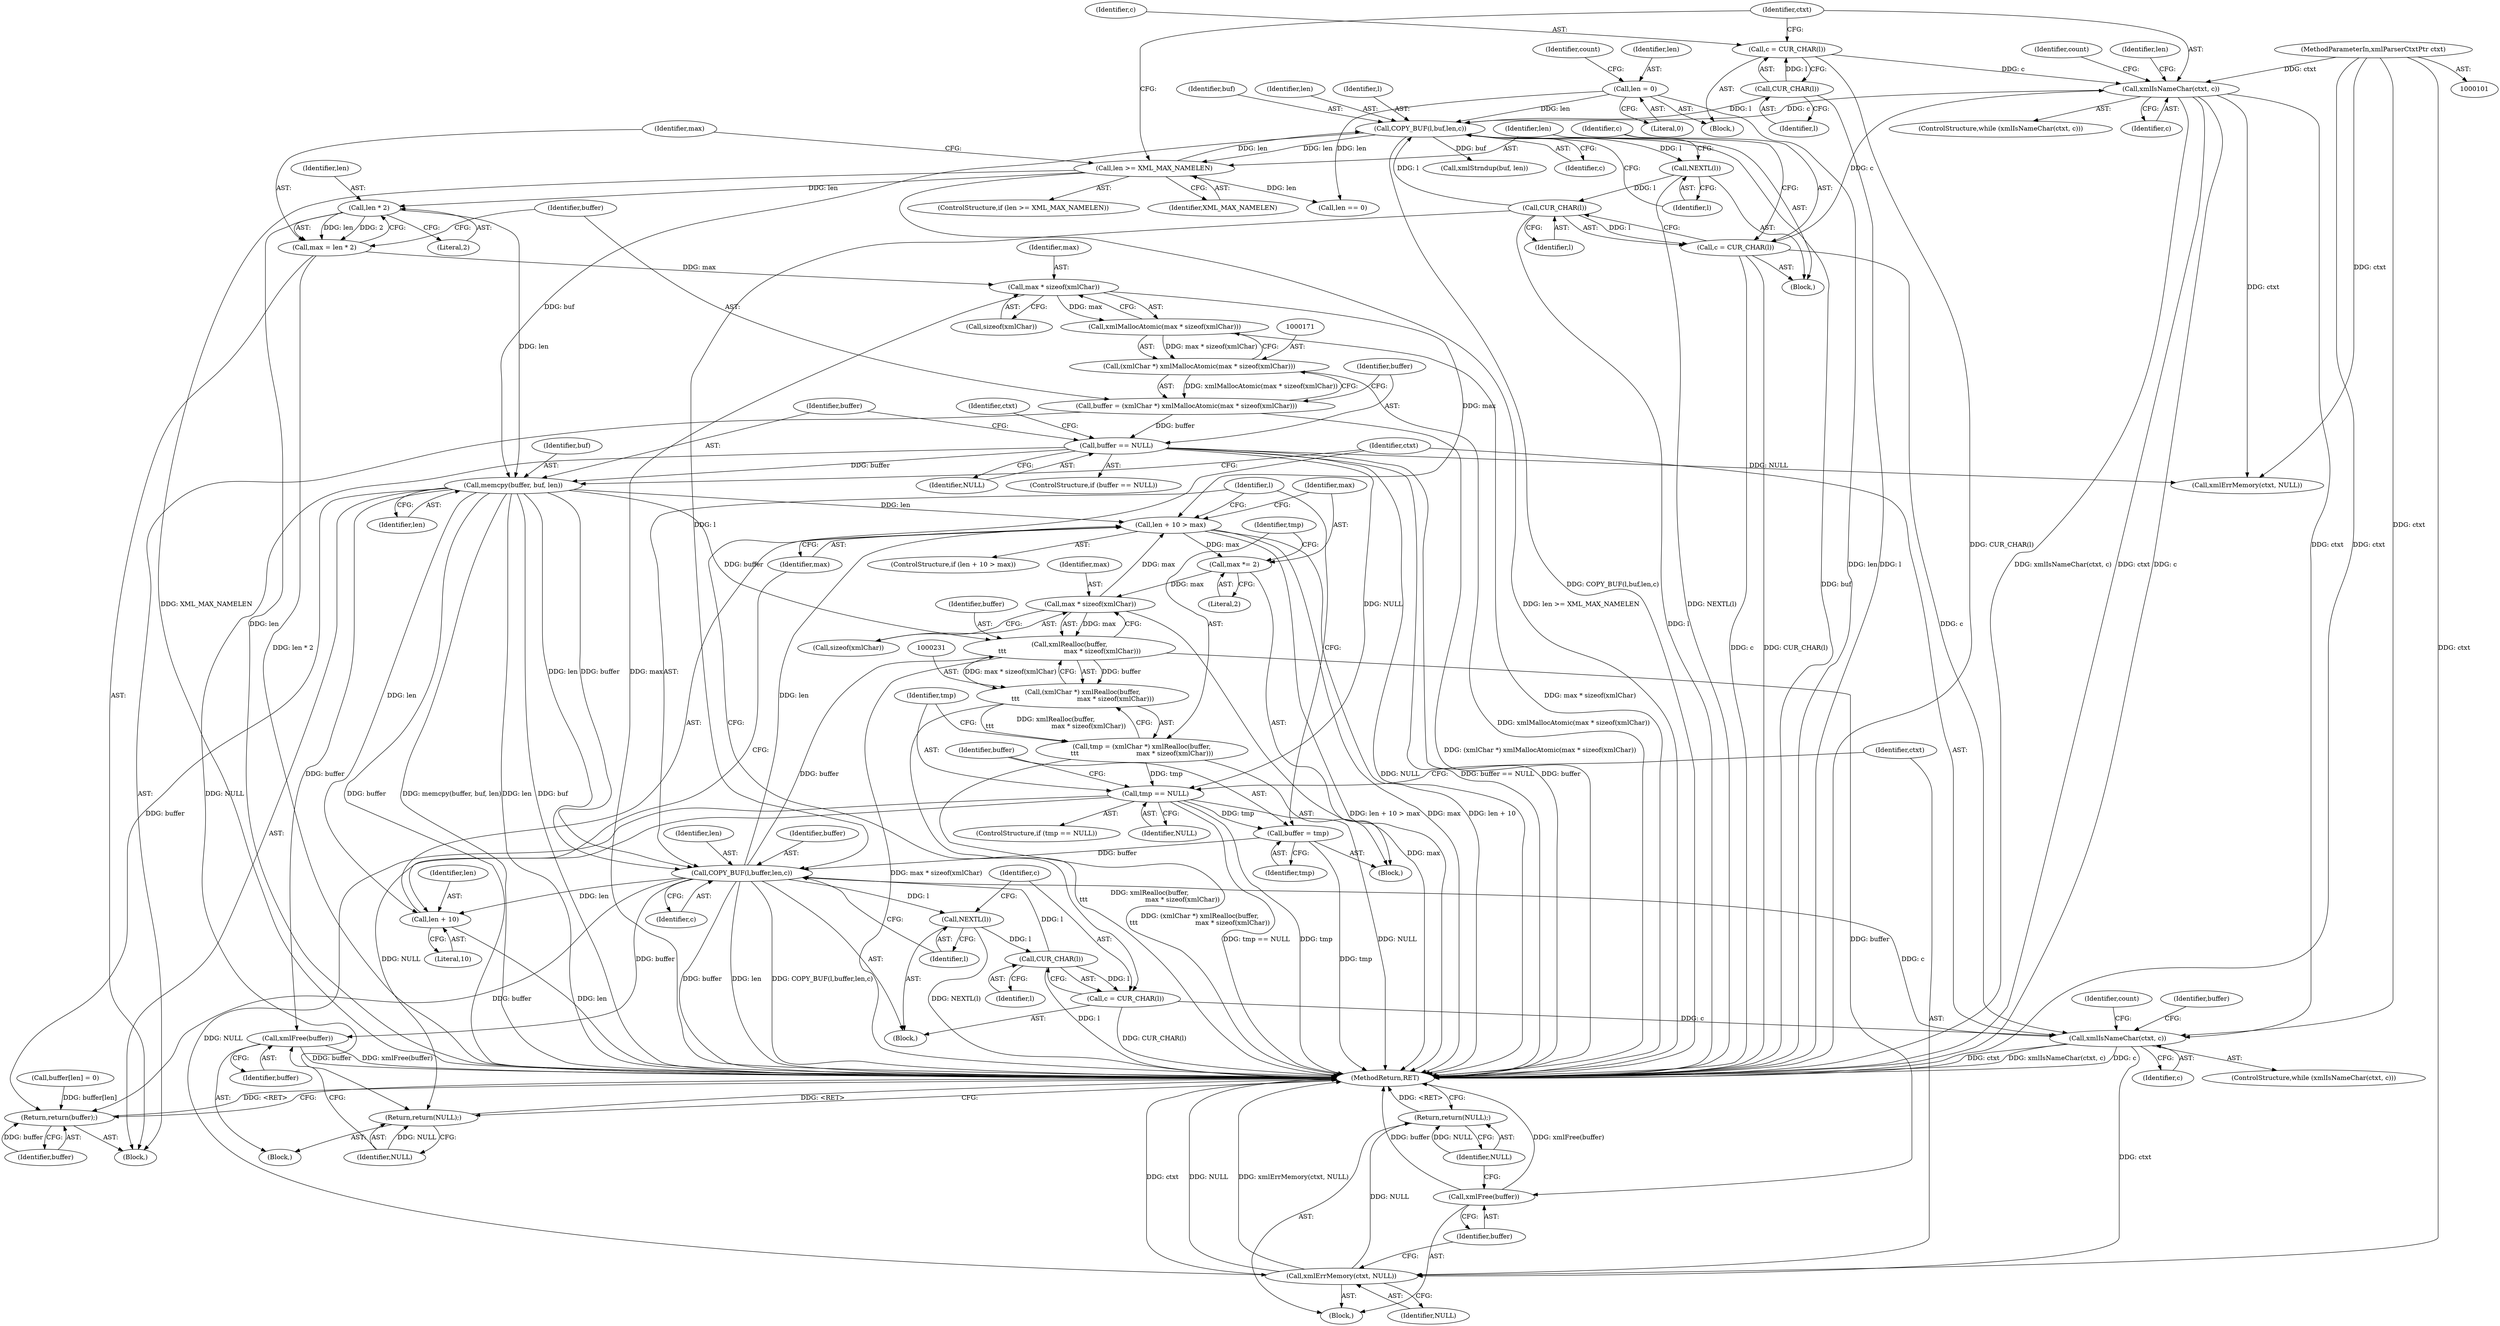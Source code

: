 digraph "0_Chrome_d0947db40187f4708c58e64cbd6013faf9eddeed_28@API" {
"1000187" [label="(Call,memcpy(buffer, buf, len))"];
"1000178" [label="(Call,buffer == NULL)"];
"1000168" [label="(Call,buffer = (xmlChar *) xmlMallocAtomic(max * sizeof(xmlChar)))"];
"1000170" [label="(Call,(xmlChar *) xmlMallocAtomic(max * sizeof(xmlChar)))"];
"1000172" [label="(Call,xmlMallocAtomic(max * sizeof(xmlChar)))"];
"1000173" [label="(Call,max * sizeof(xmlChar))"];
"1000163" [label="(Call,max = len * 2)"];
"1000165" [label="(Call,len * 2)"];
"1000157" [label="(Call,len >= XML_MAX_NAMELEN)"];
"1000145" [label="(Call,COPY_BUF(l,buf,len,c))"];
"1000128" [label="(Call,CUR_CHAR(l))"];
"1000154" [label="(Call,CUR_CHAR(l))"];
"1000150" [label="(Call,NEXTL(l))"];
"1000106" [label="(Call,len = 0)"];
"1000131" [label="(Call,xmlIsNameChar(ctxt, c))"];
"1000102" [label="(MethodParameterIn,xmlParserCtxtPtr ctxt)"];
"1000126" [label="(Call,c = CUR_CHAR(l))"];
"1000152" [label="(Call,c = CUR_CHAR(l))"];
"1000213" [label="(Call,xmlFree(buffer))"];
"1000218" [label="(Call,len + 10 > max)"];
"1000225" [label="(Call,max *= 2)"];
"1000234" [label="(Call,max * sizeof(xmlChar))"];
"1000232" [label="(Call,xmlRealloc(buffer,\n\t\t\t                            max * sizeof(xmlChar)))"];
"1000230" [label="(Call,(xmlChar *) xmlRealloc(buffer,\n\t\t\t                            max * sizeof(xmlChar)))"];
"1000228" [label="(Call,tmp = (xmlChar *) xmlRealloc(buffer,\n\t\t\t                            max * sizeof(xmlChar)))"];
"1000239" [label="(Call,tmp == NULL)"];
"1000215" [label="(Return,return(NULL);)"];
"1000243" [label="(Call,xmlErrMemory(ctxt, NULL))"];
"1000248" [label="(Return,return(NULL);)"];
"1000250" [label="(Call,buffer = tmp)"];
"1000253" [label="(Call,COPY_BUF(l,buffer,len,c))"];
"1000219" [label="(Call,len + 10)"];
"1000258" [label="(Call,NEXTL(l))"];
"1000262" [label="(Call,CUR_CHAR(l))"];
"1000260" [label="(Call,c = CUR_CHAR(l))"];
"1000192" [label="(Call,xmlIsNameChar(ctxt, c))"];
"1000269" [label="(Return,return(buffer);)"];
"1000246" [label="(Call,xmlFree(buffer))"];
"1000219" [label="(Call,len + 10)"];
"1000263" [label="(Identifier,l)"];
"1000150" [label="(Call,NEXTL(l))"];
"1000249" [label="(Identifier,NULL)"];
"1000163" [label="(Call,max = len * 2)"];
"1000156" [label="(ControlStructure,if (len >= XML_MAX_NAMELEN))"];
"1000272" [label="(Call,len == 0)"];
"1000245" [label="(Identifier,NULL)"];
"1000191" [label="(ControlStructure,while (xmlIsNameChar(ctxt, c)))"];
"1000257" [label="(Identifier,c)"];
"1000250" [label="(Call,buffer = tmp)"];
"1000213" [label="(Call,xmlFree(buffer))"];
"1000199" [label="(Identifier,count)"];
"1000232" [label="(Call,xmlRealloc(buffer,\n\t\t\t                            max * sizeof(xmlChar)))"];
"1000266" [label="(Identifier,buffer)"];
"1000179" [label="(Identifier,buffer)"];
"1000107" [label="(Identifier,len)"];
"1000192" [label="(Call,xmlIsNameChar(ctxt, c))"];
"1000229" [label="(Identifier,tmp)"];
"1000165" [label="(Call,len * 2)"];
"1000281" [label="(MethodReturn,RET)"];
"1000154" [label="(Call,CUR_CHAR(l))"];
"1000254" [label="(Identifier,l)"];
"1000134" [label="(Block,)"];
"1000239" [label="(Call,tmp == NULL)"];
"1000230" [label="(Call,(xmlChar *) xmlRealloc(buffer,\n\t\t\t                            max * sizeof(xmlChar)))"];
"1000270" [label="(Identifier,buffer)"];
"1000278" [label="(Call,xmlStrndup(buf, len))"];
"1000172" [label="(Call,xmlMallocAtomic(max * sizeof(xmlChar)))"];
"1000222" [label="(Identifier,max)"];
"1000147" [label="(Identifier,buf)"];
"1000183" [label="(Identifier,ctxt)"];
"1000212" [label="(Block,)"];
"1000228" [label="(Call,tmp = (xmlChar *) xmlRealloc(buffer,\n\t\t\t                            max * sizeof(xmlChar)))"];
"1000166" [label="(Identifier,len)"];
"1000261" [label="(Identifier,c)"];
"1000243" [label="(Call,xmlErrMemory(ctxt, NULL))"];
"1000127" [label="(Identifier,c)"];
"1000132" [label="(Identifier,ctxt)"];
"1000177" [label="(ControlStructure,if (buffer == NULL))"];
"1000148" [label="(Identifier,len)"];
"1000170" [label="(Call,(xmlChar *) xmlMallocAtomic(max * sizeof(xmlChar)))"];
"1000236" [label="(Call,sizeof(xmlChar))"];
"1000167" [label="(Literal,2)"];
"1000131" [label="(Call,xmlIsNameChar(ctxt, c))"];
"1000174" [label="(Identifier,max)"];
"1000149" [label="(Identifier,c)"];
"1000260" [label="(Call,c = CUR_CHAR(l))"];
"1000164" [label="(Identifier,max)"];
"1000190" [label="(Identifier,len)"];
"1000182" [label="(Call,xmlErrMemory(ctxt, NULL))"];
"1000233" [label="(Identifier,buffer)"];
"1000151" [label="(Identifier,l)"];
"1000126" [label="(Call,c = CUR_CHAR(l))"];
"1000259" [label="(Identifier,l)"];
"1000221" [label="(Literal,10)"];
"1000244" [label="(Identifier,ctxt)"];
"1000235" [label="(Identifier,max)"];
"1000251" [label="(Identifier,buffer)"];
"1000160" [label="(Block,)"];
"1000217" [label="(ControlStructure,if (len + 10 > max))"];
"1000240" [label="(Identifier,tmp)"];
"1000157" [label="(Call,len >= XML_MAX_NAMELEN)"];
"1000138" [label="(Identifier,count)"];
"1000129" [label="(Identifier,l)"];
"1000128" [label="(Call,CUR_CHAR(l))"];
"1000103" [label="(Block,)"];
"1000158" [label="(Identifier,len)"];
"1000225" [label="(Call,max *= 2)"];
"1000187" [label="(Call,memcpy(buffer, buf, len))"];
"1000215" [label="(Return,return(NULL);)"];
"1000130" [label="(ControlStructure,while (xmlIsNameChar(ctxt, c)))"];
"1000169" [label="(Identifier,buffer)"];
"1000189" [label="(Identifier,buf)"];
"1000247" [label="(Identifier,buffer)"];
"1000256" [label="(Identifier,len)"];
"1000168" [label="(Call,buffer = (xmlChar *) xmlMallocAtomic(max * sizeof(xmlChar)))"];
"1000188" [label="(Identifier,buffer)"];
"1000264" [label="(Call,buffer[len] = 0)"];
"1000159" [label="(Identifier,XML_MAX_NAMELEN)"];
"1000195" [label="(Block,)"];
"1000220" [label="(Identifier,len)"];
"1000153" [label="(Identifier,c)"];
"1000218" [label="(Call,len + 10 > max)"];
"1000180" [label="(Identifier,NULL)"];
"1000223" [label="(Block,)"];
"1000253" [label="(Call,COPY_BUF(l,buffer,len,c))"];
"1000234" [label="(Call,max * sizeof(xmlChar))"];
"1000248" [label="(Return,return(NULL);)"];
"1000246" [label="(Call,xmlFree(buffer))"];
"1000269" [label="(Return,return(buffer);)"];
"1000273" [label="(Identifier,len)"];
"1000146" [label="(Identifier,l)"];
"1000175" [label="(Call,sizeof(xmlChar))"];
"1000155" [label="(Identifier,l)"];
"1000194" [label="(Identifier,c)"];
"1000108" [label="(Literal,0)"];
"1000214" [label="(Identifier,buffer)"];
"1000216" [label="(Identifier,NULL)"];
"1000242" [label="(Block,)"];
"1000262" [label="(Call,CUR_CHAR(l))"];
"1000258" [label="(Call,NEXTL(l))"];
"1000133" [label="(Identifier,c)"];
"1000102" [label="(MethodParameterIn,xmlParserCtxtPtr ctxt)"];
"1000178" [label="(Call,buffer == NULL)"];
"1000113" [label="(Identifier,count)"];
"1000173" [label="(Call,max * sizeof(xmlChar))"];
"1000241" [label="(Identifier,NULL)"];
"1000238" [label="(ControlStructure,if (tmp == NULL))"];
"1000227" [label="(Literal,2)"];
"1000145" [label="(Call,COPY_BUF(l,buf,len,c))"];
"1000193" [label="(Identifier,ctxt)"];
"1000152" [label="(Call,c = CUR_CHAR(l))"];
"1000252" [label="(Identifier,tmp)"];
"1000106" [label="(Call,len = 0)"];
"1000226" [label="(Identifier,max)"];
"1000255" [label="(Identifier,buffer)"];
"1000187" -> "1000160"  [label="AST: "];
"1000187" -> "1000190"  [label="CFG: "];
"1000188" -> "1000187"  [label="AST: "];
"1000189" -> "1000187"  [label="AST: "];
"1000190" -> "1000187"  [label="AST: "];
"1000193" -> "1000187"  [label="CFG: "];
"1000187" -> "1000281"  [label="DDG: buffer"];
"1000187" -> "1000281"  [label="DDG: memcpy(buffer, buf, len)"];
"1000187" -> "1000281"  [label="DDG: len"];
"1000187" -> "1000281"  [label="DDG: buf"];
"1000178" -> "1000187"  [label="DDG: buffer"];
"1000145" -> "1000187"  [label="DDG: buf"];
"1000165" -> "1000187"  [label="DDG: len"];
"1000187" -> "1000213"  [label="DDG: buffer"];
"1000187" -> "1000218"  [label="DDG: len"];
"1000187" -> "1000219"  [label="DDG: len"];
"1000187" -> "1000232"  [label="DDG: buffer"];
"1000187" -> "1000253"  [label="DDG: buffer"];
"1000187" -> "1000253"  [label="DDG: len"];
"1000187" -> "1000269"  [label="DDG: buffer"];
"1000178" -> "1000177"  [label="AST: "];
"1000178" -> "1000180"  [label="CFG: "];
"1000179" -> "1000178"  [label="AST: "];
"1000180" -> "1000178"  [label="AST: "];
"1000183" -> "1000178"  [label="CFG: "];
"1000188" -> "1000178"  [label="CFG: "];
"1000178" -> "1000281"  [label="DDG: buffer == NULL"];
"1000178" -> "1000281"  [label="DDG: buffer"];
"1000178" -> "1000281"  [label="DDG: NULL"];
"1000168" -> "1000178"  [label="DDG: buffer"];
"1000178" -> "1000182"  [label="DDG: NULL"];
"1000178" -> "1000215"  [label="DDG: NULL"];
"1000178" -> "1000239"  [label="DDG: NULL"];
"1000168" -> "1000160"  [label="AST: "];
"1000168" -> "1000170"  [label="CFG: "];
"1000169" -> "1000168"  [label="AST: "];
"1000170" -> "1000168"  [label="AST: "];
"1000179" -> "1000168"  [label="CFG: "];
"1000168" -> "1000281"  [label="DDG: (xmlChar *) xmlMallocAtomic(max * sizeof(xmlChar))"];
"1000170" -> "1000168"  [label="DDG: xmlMallocAtomic(max * sizeof(xmlChar))"];
"1000170" -> "1000172"  [label="CFG: "];
"1000171" -> "1000170"  [label="AST: "];
"1000172" -> "1000170"  [label="AST: "];
"1000170" -> "1000281"  [label="DDG: xmlMallocAtomic(max * sizeof(xmlChar))"];
"1000172" -> "1000170"  [label="DDG: max * sizeof(xmlChar)"];
"1000172" -> "1000173"  [label="CFG: "];
"1000173" -> "1000172"  [label="AST: "];
"1000172" -> "1000281"  [label="DDG: max * sizeof(xmlChar)"];
"1000173" -> "1000172"  [label="DDG: max"];
"1000173" -> "1000175"  [label="CFG: "];
"1000174" -> "1000173"  [label="AST: "];
"1000175" -> "1000173"  [label="AST: "];
"1000173" -> "1000281"  [label="DDG: max"];
"1000163" -> "1000173"  [label="DDG: max"];
"1000173" -> "1000218"  [label="DDG: max"];
"1000163" -> "1000160"  [label="AST: "];
"1000163" -> "1000165"  [label="CFG: "];
"1000164" -> "1000163"  [label="AST: "];
"1000165" -> "1000163"  [label="AST: "];
"1000169" -> "1000163"  [label="CFG: "];
"1000163" -> "1000281"  [label="DDG: len * 2"];
"1000165" -> "1000163"  [label="DDG: len"];
"1000165" -> "1000163"  [label="DDG: 2"];
"1000165" -> "1000167"  [label="CFG: "];
"1000166" -> "1000165"  [label="AST: "];
"1000167" -> "1000165"  [label="AST: "];
"1000165" -> "1000281"  [label="DDG: len"];
"1000157" -> "1000165"  [label="DDG: len"];
"1000157" -> "1000156"  [label="AST: "];
"1000157" -> "1000159"  [label="CFG: "];
"1000158" -> "1000157"  [label="AST: "];
"1000159" -> "1000157"  [label="AST: "];
"1000132" -> "1000157"  [label="CFG: "];
"1000164" -> "1000157"  [label="CFG: "];
"1000157" -> "1000281"  [label="DDG: len >= XML_MAX_NAMELEN"];
"1000157" -> "1000281"  [label="DDG: XML_MAX_NAMELEN"];
"1000157" -> "1000145"  [label="DDG: len"];
"1000145" -> "1000157"  [label="DDG: len"];
"1000157" -> "1000272"  [label="DDG: len"];
"1000145" -> "1000134"  [label="AST: "];
"1000145" -> "1000149"  [label="CFG: "];
"1000146" -> "1000145"  [label="AST: "];
"1000147" -> "1000145"  [label="AST: "];
"1000148" -> "1000145"  [label="AST: "];
"1000149" -> "1000145"  [label="AST: "];
"1000151" -> "1000145"  [label="CFG: "];
"1000145" -> "1000281"  [label="DDG: COPY_BUF(l,buf,len,c)"];
"1000145" -> "1000281"  [label="DDG: buf"];
"1000128" -> "1000145"  [label="DDG: l"];
"1000154" -> "1000145"  [label="DDG: l"];
"1000106" -> "1000145"  [label="DDG: len"];
"1000131" -> "1000145"  [label="DDG: c"];
"1000145" -> "1000150"  [label="DDG: l"];
"1000145" -> "1000278"  [label="DDG: buf"];
"1000128" -> "1000126"  [label="AST: "];
"1000128" -> "1000129"  [label="CFG: "];
"1000129" -> "1000128"  [label="AST: "];
"1000126" -> "1000128"  [label="CFG: "];
"1000128" -> "1000281"  [label="DDG: l"];
"1000128" -> "1000126"  [label="DDG: l"];
"1000154" -> "1000152"  [label="AST: "];
"1000154" -> "1000155"  [label="CFG: "];
"1000155" -> "1000154"  [label="AST: "];
"1000152" -> "1000154"  [label="CFG: "];
"1000154" -> "1000281"  [label="DDG: l"];
"1000154" -> "1000152"  [label="DDG: l"];
"1000150" -> "1000154"  [label="DDG: l"];
"1000154" -> "1000253"  [label="DDG: l"];
"1000150" -> "1000134"  [label="AST: "];
"1000150" -> "1000151"  [label="CFG: "];
"1000151" -> "1000150"  [label="AST: "];
"1000153" -> "1000150"  [label="CFG: "];
"1000150" -> "1000281"  [label="DDG: NEXTL(l)"];
"1000106" -> "1000103"  [label="AST: "];
"1000106" -> "1000108"  [label="CFG: "];
"1000107" -> "1000106"  [label="AST: "];
"1000108" -> "1000106"  [label="AST: "];
"1000113" -> "1000106"  [label="CFG: "];
"1000106" -> "1000281"  [label="DDG: len"];
"1000106" -> "1000272"  [label="DDG: len"];
"1000131" -> "1000130"  [label="AST: "];
"1000131" -> "1000133"  [label="CFG: "];
"1000132" -> "1000131"  [label="AST: "];
"1000133" -> "1000131"  [label="AST: "];
"1000138" -> "1000131"  [label="CFG: "];
"1000273" -> "1000131"  [label="CFG: "];
"1000131" -> "1000281"  [label="DDG: ctxt"];
"1000131" -> "1000281"  [label="DDG: c"];
"1000131" -> "1000281"  [label="DDG: xmlIsNameChar(ctxt, c)"];
"1000102" -> "1000131"  [label="DDG: ctxt"];
"1000126" -> "1000131"  [label="DDG: c"];
"1000152" -> "1000131"  [label="DDG: c"];
"1000131" -> "1000182"  [label="DDG: ctxt"];
"1000131" -> "1000192"  [label="DDG: ctxt"];
"1000102" -> "1000101"  [label="AST: "];
"1000102" -> "1000281"  [label="DDG: ctxt"];
"1000102" -> "1000182"  [label="DDG: ctxt"];
"1000102" -> "1000192"  [label="DDG: ctxt"];
"1000102" -> "1000243"  [label="DDG: ctxt"];
"1000126" -> "1000103"  [label="AST: "];
"1000127" -> "1000126"  [label="AST: "];
"1000132" -> "1000126"  [label="CFG: "];
"1000126" -> "1000281"  [label="DDG: CUR_CHAR(l)"];
"1000152" -> "1000134"  [label="AST: "];
"1000153" -> "1000152"  [label="AST: "];
"1000158" -> "1000152"  [label="CFG: "];
"1000152" -> "1000281"  [label="DDG: c"];
"1000152" -> "1000281"  [label="DDG: CUR_CHAR(l)"];
"1000152" -> "1000192"  [label="DDG: c"];
"1000213" -> "1000212"  [label="AST: "];
"1000213" -> "1000214"  [label="CFG: "];
"1000214" -> "1000213"  [label="AST: "];
"1000216" -> "1000213"  [label="CFG: "];
"1000213" -> "1000281"  [label="DDG: buffer"];
"1000213" -> "1000281"  [label="DDG: xmlFree(buffer)"];
"1000253" -> "1000213"  [label="DDG: buffer"];
"1000218" -> "1000217"  [label="AST: "];
"1000218" -> "1000222"  [label="CFG: "];
"1000219" -> "1000218"  [label="AST: "];
"1000222" -> "1000218"  [label="AST: "];
"1000226" -> "1000218"  [label="CFG: "];
"1000254" -> "1000218"  [label="CFG: "];
"1000218" -> "1000281"  [label="DDG: len + 10"];
"1000218" -> "1000281"  [label="DDG: len + 10 > max"];
"1000218" -> "1000281"  [label="DDG: max"];
"1000253" -> "1000218"  [label="DDG: len"];
"1000234" -> "1000218"  [label="DDG: max"];
"1000218" -> "1000225"  [label="DDG: max"];
"1000225" -> "1000223"  [label="AST: "];
"1000225" -> "1000227"  [label="CFG: "];
"1000226" -> "1000225"  [label="AST: "];
"1000227" -> "1000225"  [label="AST: "];
"1000229" -> "1000225"  [label="CFG: "];
"1000225" -> "1000234"  [label="DDG: max"];
"1000234" -> "1000232"  [label="AST: "];
"1000234" -> "1000236"  [label="CFG: "];
"1000235" -> "1000234"  [label="AST: "];
"1000236" -> "1000234"  [label="AST: "];
"1000232" -> "1000234"  [label="CFG: "];
"1000234" -> "1000281"  [label="DDG: max"];
"1000234" -> "1000232"  [label="DDG: max"];
"1000232" -> "1000230"  [label="AST: "];
"1000233" -> "1000232"  [label="AST: "];
"1000230" -> "1000232"  [label="CFG: "];
"1000232" -> "1000281"  [label="DDG: max * sizeof(xmlChar)"];
"1000232" -> "1000230"  [label="DDG: buffer"];
"1000232" -> "1000230"  [label="DDG: max * sizeof(xmlChar)"];
"1000253" -> "1000232"  [label="DDG: buffer"];
"1000232" -> "1000246"  [label="DDG: buffer"];
"1000230" -> "1000228"  [label="AST: "];
"1000231" -> "1000230"  [label="AST: "];
"1000228" -> "1000230"  [label="CFG: "];
"1000230" -> "1000281"  [label="DDG: xmlRealloc(buffer,\n\t\t\t                            max * sizeof(xmlChar))"];
"1000230" -> "1000228"  [label="DDG: xmlRealloc(buffer,\n\t\t\t                            max * sizeof(xmlChar))"];
"1000228" -> "1000223"  [label="AST: "];
"1000229" -> "1000228"  [label="AST: "];
"1000240" -> "1000228"  [label="CFG: "];
"1000228" -> "1000281"  [label="DDG: (xmlChar *) xmlRealloc(buffer,\n\t\t\t                            max * sizeof(xmlChar))"];
"1000228" -> "1000239"  [label="DDG: tmp"];
"1000239" -> "1000238"  [label="AST: "];
"1000239" -> "1000241"  [label="CFG: "];
"1000240" -> "1000239"  [label="AST: "];
"1000241" -> "1000239"  [label="AST: "];
"1000244" -> "1000239"  [label="CFG: "];
"1000251" -> "1000239"  [label="CFG: "];
"1000239" -> "1000281"  [label="DDG: tmp == NULL"];
"1000239" -> "1000281"  [label="DDG: tmp"];
"1000239" -> "1000281"  [label="DDG: NULL"];
"1000239" -> "1000215"  [label="DDG: NULL"];
"1000239" -> "1000243"  [label="DDG: NULL"];
"1000239" -> "1000250"  [label="DDG: tmp"];
"1000215" -> "1000212"  [label="AST: "];
"1000215" -> "1000216"  [label="CFG: "];
"1000216" -> "1000215"  [label="AST: "];
"1000281" -> "1000215"  [label="CFG: "];
"1000215" -> "1000281"  [label="DDG: <RET>"];
"1000216" -> "1000215"  [label="DDG: NULL"];
"1000243" -> "1000242"  [label="AST: "];
"1000243" -> "1000245"  [label="CFG: "];
"1000244" -> "1000243"  [label="AST: "];
"1000245" -> "1000243"  [label="AST: "];
"1000247" -> "1000243"  [label="CFG: "];
"1000243" -> "1000281"  [label="DDG: ctxt"];
"1000243" -> "1000281"  [label="DDG: NULL"];
"1000243" -> "1000281"  [label="DDG: xmlErrMemory(ctxt, NULL)"];
"1000192" -> "1000243"  [label="DDG: ctxt"];
"1000243" -> "1000248"  [label="DDG: NULL"];
"1000248" -> "1000242"  [label="AST: "];
"1000248" -> "1000249"  [label="CFG: "];
"1000249" -> "1000248"  [label="AST: "];
"1000281" -> "1000248"  [label="CFG: "];
"1000248" -> "1000281"  [label="DDG: <RET>"];
"1000249" -> "1000248"  [label="DDG: NULL"];
"1000250" -> "1000223"  [label="AST: "];
"1000250" -> "1000252"  [label="CFG: "];
"1000251" -> "1000250"  [label="AST: "];
"1000252" -> "1000250"  [label="AST: "];
"1000254" -> "1000250"  [label="CFG: "];
"1000250" -> "1000281"  [label="DDG: tmp"];
"1000250" -> "1000253"  [label="DDG: buffer"];
"1000253" -> "1000195"  [label="AST: "];
"1000253" -> "1000257"  [label="CFG: "];
"1000254" -> "1000253"  [label="AST: "];
"1000255" -> "1000253"  [label="AST: "];
"1000256" -> "1000253"  [label="AST: "];
"1000257" -> "1000253"  [label="AST: "];
"1000259" -> "1000253"  [label="CFG: "];
"1000253" -> "1000281"  [label="DDG: COPY_BUF(l,buffer,len,c)"];
"1000253" -> "1000281"  [label="DDG: buffer"];
"1000253" -> "1000281"  [label="DDG: len"];
"1000253" -> "1000219"  [label="DDG: len"];
"1000262" -> "1000253"  [label="DDG: l"];
"1000192" -> "1000253"  [label="DDG: c"];
"1000253" -> "1000258"  [label="DDG: l"];
"1000253" -> "1000269"  [label="DDG: buffer"];
"1000219" -> "1000221"  [label="CFG: "];
"1000220" -> "1000219"  [label="AST: "];
"1000221" -> "1000219"  [label="AST: "];
"1000222" -> "1000219"  [label="CFG: "];
"1000219" -> "1000281"  [label="DDG: len"];
"1000258" -> "1000195"  [label="AST: "];
"1000258" -> "1000259"  [label="CFG: "];
"1000259" -> "1000258"  [label="AST: "];
"1000261" -> "1000258"  [label="CFG: "];
"1000258" -> "1000281"  [label="DDG: NEXTL(l)"];
"1000258" -> "1000262"  [label="DDG: l"];
"1000262" -> "1000260"  [label="AST: "];
"1000262" -> "1000263"  [label="CFG: "];
"1000263" -> "1000262"  [label="AST: "];
"1000260" -> "1000262"  [label="CFG: "];
"1000262" -> "1000281"  [label="DDG: l"];
"1000262" -> "1000260"  [label="DDG: l"];
"1000260" -> "1000195"  [label="AST: "];
"1000261" -> "1000260"  [label="AST: "];
"1000193" -> "1000260"  [label="CFG: "];
"1000260" -> "1000281"  [label="DDG: CUR_CHAR(l)"];
"1000260" -> "1000192"  [label="DDG: c"];
"1000192" -> "1000191"  [label="AST: "];
"1000192" -> "1000194"  [label="CFG: "];
"1000193" -> "1000192"  [label="AST: "];
"1000194" -> "1000192"  [label="AST: "];
"1000199" -> "1000192"  [label="CFG: "];
"1000266" -> "1000192"  [label="CFG: "];
"1000192" -> "1000281"  [label="DDG: c"];
"1000192" -> "1000281"  [label="DDG: ctxt"];
"1000192" -> "1000281"  [label="DDG: xmlIsNameChar(ctxt, c)"];
"1000269" -> "1000160"  [label="AST: "];
"1000269" -> "1000270"  [label="CFG: "];
"1000270" -> "1000269"  [label="AST: "];
"1000281" -> "1000269"  [label="CFG: "];
"1000269" -> "1000281"  [label="DDG: <RET>"];
"1000270" -> "1000269"  [label="DDG: buffer"];
"1000264" -> "1000269"  [label="DDG: buffer[len]"];
"1000246" -> "1000242"  [label="AST: "];
"1000246" -> "1000247"  [label="CFG: "];
"1000247" -> "1000246"  [label="AST: "];
"1000249" -> "1000246"  [label="CFG: "];
"1000246" -> "1000281"  [label="DDG: xmlFree(buffer)"];
"1000246" -> "1000281"  [label="DDG: buffer"];
}
